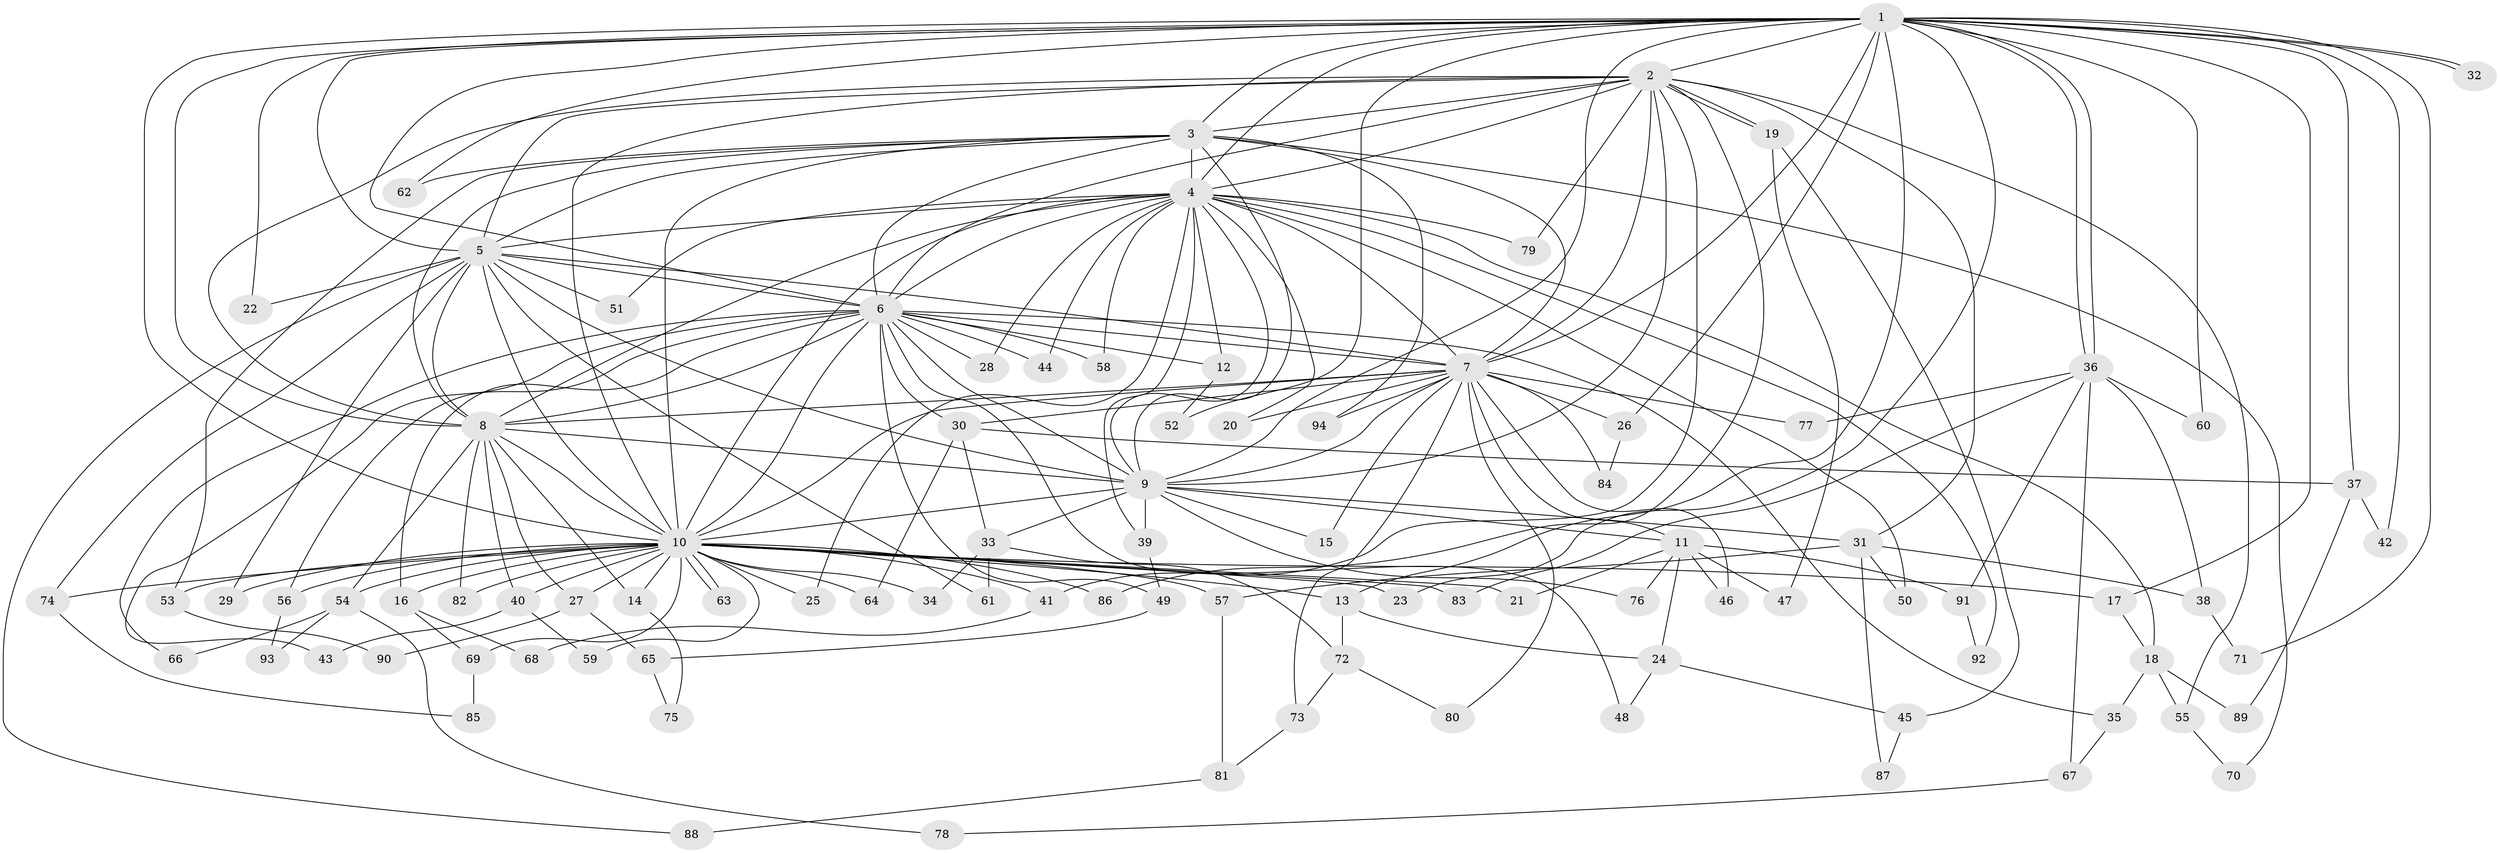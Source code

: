// Generated by graph-tools (version 1.1) at 2025/10/02/27/25 16:10:58]
// undirected, 94 vertices, 213 edges
graph export_dot {
graph [start="1"]
  node [color=gray90,style=filled];
  1;
  2;
  3;
  4;
  5;
  6;
  7;
  8;
  9;
  10;
  11;
  12;
  13;
  14;
  15;
  16;
  17;
  18;
  19;
  20;
  21;
  22;
  23;
  24;
  25;
  26;
  27;
  28;
  29;
  30;
  31;
  32;
  33;
  34;
  35;
  36;
  37;
  38;
  39;
  40;
  41;
  42;
  43;
  44;
  45;
  46;
  47;
  48;
  49;
  50;
  51;
  52;
  53;
  54;
  55;
  56;
  57;
  58;
  59;
  60;
  61;
  62;
  63;
  64;
  65;
  66;
  67;
  68;
  69;
  70;
  71;
  72;
  73;
  74;
  75;
  76;
  77;
  78;
  79;
  80;
  81;
  82;
  83;
  84;
  85;
  86;
  87;
  88;
  89;
  90;
  91;
  92;
  93;
  94;
  1 -- 2;
  1 -- 3;
  1 -- 4;
  1 -- 5;
  1 -- 6;
  1 -- 7;
  1 -- 8;
  1 -- 9;
  1 -- 10;
  1 -- 13;
  1 -- 17;
  1 -- 22;
  1 -- 23;
  1 -- 26;
  1 -- 32;
  1 -- 32;
  1 -- 36;
  1 -- 36;
  1 -- 37;
  1 -- 42;
  1 -- 52;
  1 -- 60;
  1 -- 62;
  1 -- 71;
  2 -- 3;
  2 -- 4;
  2 -- 5;
  2 -- 6;
  2 -- 7;
  2 -- 8;
  2 -- 9;
  2 -- 10;
  2 -- 19;
  2 -- 19;
  2 -- 31;
  2 -- 41;
  2 -- 55;
  2 -- 79;
  2 -- 86;
  3 -- 4;
  3 -- 5;
  3 -- 6;
  3 -- 7;
  3 -- 8;
  3 -- 9;
  3 -- 10;
  3 -- 53;
  3 -- 62;
  3 -- 70;
  3 -- 94;
  4 -- 5;
  4 -- 6;
  4 -- 7;
  4 -- 8;
  4 -- 9;
  4 -- 10;
  4 -- 12;
  4 -- 18;
  4 -- 20;
  4 -- 25;
  4 -- 28;
  4 -- 39;
  4 -- 44;
  4 -- 50;
  4 -- 51;
  4 -- 58;
  4 -- 79;
  4 -- 92;
  5 -- 6;
  5 -- 7;
  5 -- 8;
  5 -- 9;
  5 -- 10;
  5 -- 22;
  5 -- 29;
  5 -- 51;
  5 -- 61;
  5 -- 74;
  5 -- 88;
  6 -- 7;
  6 -- 8;
  6 -- 9;
  6 -- 10;
  6 -- 12;
  6 -- 16;
  6 -- 28;
  6 -- 30;
  6 -- 35;
  6 -- 43;
  6 -- 44;
  6 -- 48;
  6 -- 49;
  6 -- 56;
  6 -- 58;
  6 -- 66;
  7 -- 8;
  7 -- 9;
  7 -- 10;
  7 -- 11;
  7 -- 15;
  7 -- 20;
  7 -- 26;
  7 -- 30;
  7 -- 46;
  7 -- 73;
  7 -- 77;
  7 -- 80;
  7 -- 84;
  7 -- 94;
  8 -- 9;
  8 -- 10;
  8 -- 14;
  8 -- 27;
  8 -- 40;
  8 -- 54;
  8 -- 82;
  9 -- 10;
  9 -- 11;
  9 -- 15;
  9 -- 31;
  9 -- 33;
  9 -- 39;
  9 -- 76;
  10 -- 13;
  10 -- 14;
  10 -- 16;
  10 -- 17;
  10 -- 21;
  10 -- 23;
  10 -- 25;
  10 -- 27;
  10 -- 29;
  10 -- 34;
  10 -- 40;
  10 -- 41;
  10 -- 53;
  10 -- 54;
  10 -- 56;
  10 -- 57;
  10 -- 59;
  10 -- 63;
  10 -- 63;
  10 -- 64;
  10 -- 69;
  10 -- 74;
  10 -- 82;
  10 -- 83;
  10 -- 86;
  11 -- 21;
  11 -- 24;
  11 -- 46;
  11 -- 47;
  11 -- 76;
  11 -- 91;
  12 -- 52;
  13 -- 24;
  13 -- 72;
  14 -- 75;
  16 -- 68;
  16 -- 69;
  17 -- 18;
  18 -- 35;
  18 -- 55;
  18 -- 89;
  19 -- 45;
  19 -- 47;
  24 -- 45;
  24 -- 48;
  26 -- 84;
  27 -- 65;
  27 -- 90;
  30 -- 33;
  30 -- 37;
  30 -- 64;
  31 -- 38;
  31 -- 50;
  31 -- 57;
  31 -- 87;
  33 -- 34;
  33 -- 61;
  33 -- 72;
  35 -- 67;
  36 -- 38;
  36 -- 60;
  36 -- 67;
  36 -- 77;
  36 -- 83;
  36 -- 91;
  37 -- 42;
  37 -- 89;
  38 -- 71;
  39 -- 49;
  40 -- 43;
  40 -- 59;
  41 -- 68;
  45 -- 87;
  49 -- 65;
  53 -- 90;
  54 -- 66;
  54 -- 78;
  54 -- 93;
  55 -- 70;
  56 -- 93;
  57 -- 81;
  65 -- 75;
  67 -- 78;
  69 -- 85;
  72 -- 73;
  72 -- 80;
  73 -- 81;
  74 -- 85;
  81 -- 88;
  91 -- 92;
}
